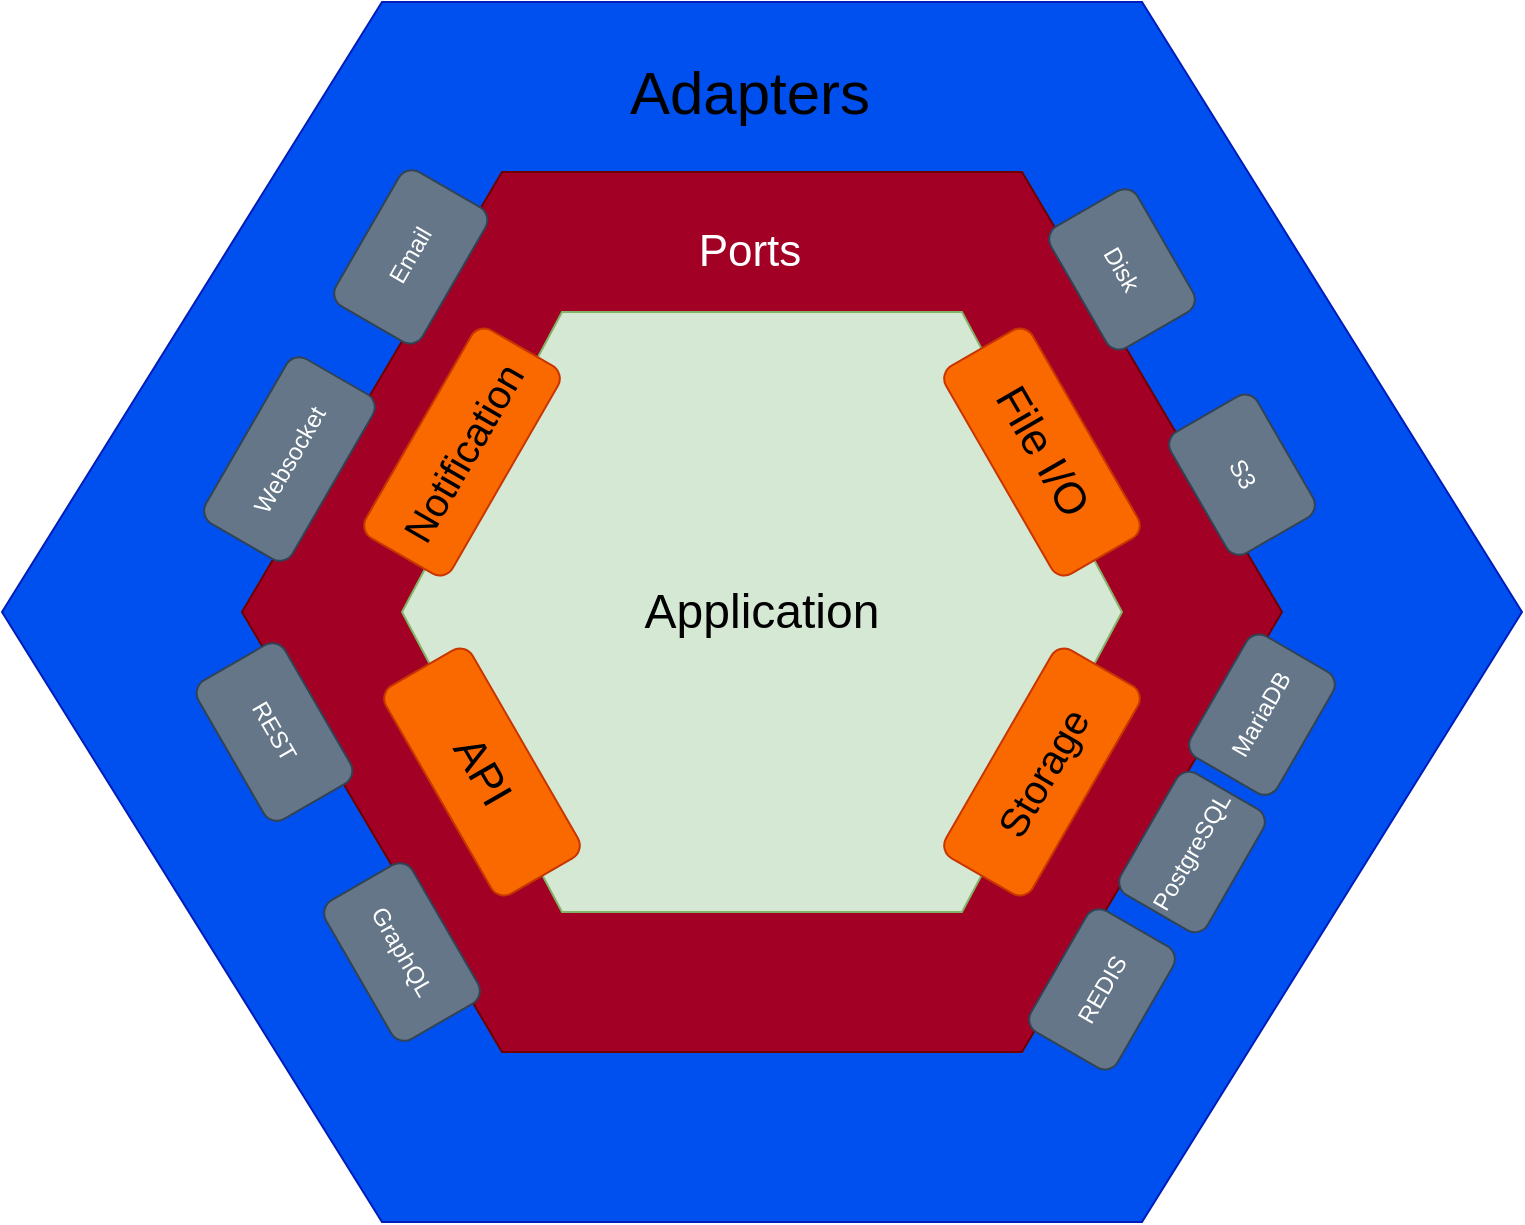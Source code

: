 <mxfile version="24.7.5">
  <diagram name="Page-1" id="GGHERM4O-z84CeHh8zqT">
    <mxGraphModel dx="1434" dy="697" grid="1" gridSize="10" guides="1" tooltips="1" connect="1" arrows="1" fold="1" page="1" pageScale="1" pageWidth="827" pageHeight="1169" math="0" shadow="0">
      <root>
        <mxCell id="0" />
        <mxCell id="1" parent="0" />
        <mxCell id="uYHhfie6ALKdoTaWHpwP-2" value="" style="shape=hexagon;perimeter=hexagonPerimeter2;whiteSpace=wrap;html=1;fixedSize=1;size=190;fillColor=#0050ef;strokeColor=#001DBC;fontColor=#ffffff;" vertex="1" parent="1">
          <mxGeometry x="40" y="40" width="760" height="610" as="geometry" />
        </mxCell>
        <mxCell id="uYHhfie6ALKdoTaWHpwP-3" value="" style="shape=hexagon;perimeter=hexagonPerimeter2;whiteSpace=wrap;html=1;fixedSize=1;size=130;fillColor=#a20025;strokeColor=#6F0000;fontColor=#ffffff;" vertex="1" parent="1">
          <mxGeometry x="160" y="125" width="520" height="440" as="geometry" />
        </mxCell>
        <mxCell id="uYHhfie6ALKdoTaWHpwP-4" value="&lt;div align=&quot;center&quot;&gt;&lt;font style=&quot;font-size: 30px;&quot;&gt;Adapters&lt;/font&gt;&lt;/div&gt;" style="text;html=1;align=center;verticalAlign=middle;whiteSpace=wrap;rounded=0;" vertex="1" parent="1">
          <mxGeometry x="384" y="70" width="60" height="30" as="geometry" />
        </mxCell>
        <mxCell id="uYHhfie6ALKdoTaWHpwP-5" value="&lt;font color=&quot;#ffffff&quot; style=&quot;font-size: 22px;&quot;&gt;Ports&lt;/font&gt;" style="text;html=1;align=center;verticalAlign=middle;whiteSpace=wrap;rounded=0;" vertex="1" parent="1">
          <mxGeometry x="384" y="150" width="60" height="30" as="geometry" />
        </mxCell>
        <mxCell id="uYHhfie6ALKdoTaWHpwP-6" value="&lt;font style=&quot;font-size: 24px;&quot;&gt;Application&lt;/font&gt;" style="shape=hexagon;perimeter=hexagonPerimeter2;whiteSpace=wrap;html=1;fixedSize=1;size=80;fillColor=#d5e8d4;strokeColor=#82b366;" vertex="1" parent="1">
          <mxGeometry x="240" y="195" width="360" height="300" as="geometry" />
        </mxCell>
        <mxCell id="uYHhfie6ALKdoTaWHpwP-8" value="&lt;font style=&quot;font-size: 20px;&quot;&gt;Notification&lt;/font&gt;" style="rounded=1;whiteSpace=wrap;html=1;rotation=-60;fillColor=#fa6800;fontColor=#000000;strokeColor=#C73500;" vertex="1" parent="1">
          <mxGeometry x="210" y="240" width="120" height="50" as="geometry" />
        </mxCell>
        <mxCell id="uYHhfie6ALKdoTaWHpwP-9" value="&lt;font style=&quot;font-size: 22px;&quot;&gt;API&lt;/font&gt;" style="rounded=1;whiteSpace=wrap;html=1;rotation=60;fillColor=#fa6800;fontColor=#000000;strokeColor=#C73500;" vertex="1" parent="1">
          <mxGeometry x="220" y="400" width="120" height="50" as="geometry" />
        </mxCell>
        <mxCell id="uYHhfie6ALKdoTaWHpwP-10" value="&lt;font style=&quot;font-size: 22px;&quot;&gt;File I/O&lt;/font&gt;" style="rounded=1;whiteSpace=wrap;html=1;rotation=60;fillColor=#fa6800;fontColor=#000000;strokeColor=#C73500;" vertex="1" parent="1">
          <mxGeometry x="500" y="240" width="120" height="50" as="geometry" />
        </mxCell>
        <mxCell id="uYHhfie6ALKdoTaWHpwP-11" value="&lt;font style=&quot;font-size: 20px;&quot;&gt;Storage&lt;/font&gt;" style="rounded=1;whiteSpace=wrap;html=1;rotation=-60;fillColor=#fa6800;fontColor=#000000;strokeColor=#C73500;" vertex="1" parent="1">
          <mxGeometry x="500" y="400" width="120" height="50" as="geometry" />
        </mxCell>
        <mxCell id="uYHhfie6ALKdoTaWHpwP-12" value="&lt;font style=&quot;font-size: 12px;&quot;&gt;Email&lt;/font&gt;" style="rounded=1;whiteSpace=wrap;html=1;rotation=-60;fillColor=#647687;fontColor=#ffffff;strokeColor=#314354;" vertex="1" parent="1">
          <mxGeometry x="205.63" y="142.42" width="77.5" height="50" as="geometry" />
        </mxCell>
        <mxCell id="uYHhfie6ALKdoTaWHpwP-13" value="&lt;font style=&quot;font-size: 12px;&quot;&gt;Websocket&lt;/font&gt;" style="rounded=1;whiteSpace=wrap;html=1;rotation=-60;fillColor=#647687;fontColor=#ffffff;strokeColor=#314354;" vertex="1" parent="1">
          <mxGeometry x="136.25" y="243.51" width="95" height="50" as="geometry" />
        </mxCell>
        <mxCell id="uYHhfie6ALKdoTaWHpwP-14" value="&lt;font style=&quot;font-size: 12px;&quot;&gt;Disk&lt;/font&gt;" style="rounded=1;whiteSpace=wrap;html=1;rotation=60;fillColor=#647687;fontColor=#ffffff;strokeColor=#314354;" vertex="1" parent="1">
          <mxGeometry x="565" y="148.66" width="70" height="50" as="geometry" />
        </mxCell>
        <mxCell id="uYHhfie6ALKdoTaWHpwP-15" value="&lt;div align=&quot;center&quot;&gt;&lt;font style=&quot;font-size: 12px;&quot;&gt;S3&lt;/font&gt;&lt;/div&gt;" style="rounded=1;whiteSpace=wrap;html=1;rotation=60;fillColor=#647687;fontColor=#ffffff;strokeColor=#314354;align=center;" vertex="1" parent="1">
          <mxGeometry x="625" y="251.34" width="70" height="50" as="geometry" />
        </mxCell>
        <mxCell id="uYHhfie6ALKdoTaWHpwP-16" value="&lt;font style=&quot;font-size: 12px;&quot;&gt;MariaDB&lt;/font&gt;" style="rounded=1;whiteSpace=wrap;html=1;rotation=-60;fillColor=#647687;fontColor=#ffffff;strokeColor=#314354;align=center;" vertex="1" parent="1">
          <mxGeometry x="635" y="371.34" width="70" height="50" as="geometry" />
        </mxCell>
        <mxCell id="uYHhfie6ALKdoTaWHpwP-17" value="REDIS" style="rounded=1;whiteSpace=wrap;html=1;rotation=-60;fillColor=#647687;fontColor=#ffffff;strokeColor=#314354;align=center;" vertex="1" parent="1">
          <mxGeometry x="555" y="508.66" width="70" height="50" as="geometry" />
        </mxCell>
        <mxCell id="uYHhfie6ALKdoTaWHpwP-18" value="PostgreSQL" style="rounded=1;whiteSpace=wrap;html=1;rotation=-60;fillColor=#647687;fontColor=#ffffff;strokeColor=#314354;align=center;" vertex="1" parent="1">
          <mxGeometry x="600" y="440.0" width="70" height="50" as="geometry" />
        </mxCell>
        <mxCell id="uYHhfie6ALKdoTaWHpwP-19" value="REST" style="rounded=1;whiteSpace=wrap;html=1;rotation=60;fillColor=#647687;fontColor=#ffffff;strokeColor=#314354;" vertex="1" parent="1">
          <mxGeometry x="136.25" y="380" width="80" height="50" as="geometry" />
        </mxCell>
        <mxCell id="uYHhfie6ALKdoTaWHpwP-20" value="GraphQL" style="rounded=1;whiteSpace=wrap;html=1;rotation=60;fillColor=#647687;fontColor=#ffffff;strokeColor=#314354;" vertex="1" parent="1">
          <mxGeometry x="200" y="490" width="80" height="50" as="geometry" />
        </mxCell>
      </root>
    </mxGraphModel>
  </diagram>
</mxfile>
